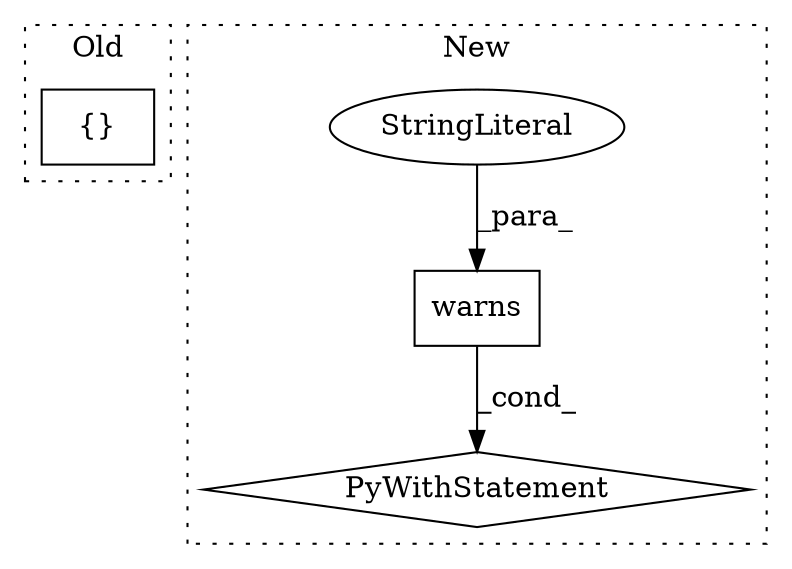 digraph G {
subgraph cluster0 {
1 [label="{}" a="4" s="6276,6280" l="1,1" shape="box"];
label = "Old";
style="dotted";
}
subgraph cluster1 {
2 [label="warns" a="32" s="6871,6905" l="6,1" shape="box"];
3 [label="PyWithStatement" a="104" s="6854,6906" l="10,2" shape="diamond"];
4 [label="StringLiteral" a="45" s="6892" l="13" shape="ellipse"];
label = "New";
style="dotted";
}
2 -> 3 [label="_cond_"];
4 -> 2 [label="_para_"];
}